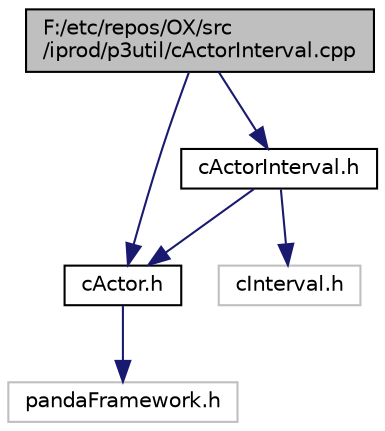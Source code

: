 digraph "F:/etc/repos/OX/src/iprod/p3util/cActorInterval.cpp"
{
  edge [fontname="Helvetica",fontsize="10",labelfontname="Helvetica",labelfontsize="10"];
  node [fontname="Helvetica",fontsize="10",shape=record];
  Node1 [label="F:/etc/repos/OX/src\l/iprod/p3util/cActorInterval.cpp",height=0.2,width=0.4,color="black", fillcolor="grey75", style="filled" fontcolor="black"];
  Node1 -> Node2 [color="midnightblue",fontsize="10",style="solid",fontname="Helvetica"];
  Node2 [label="cActor.h",height=0.2,width=0.4,color="black", fillcolor="white", style="filled",URL="$c_actor_8h.html"];
  Node2 -> Node3 [color="midnightblue",fontsize="10",style="solid",fontname="Helvetica"];
  Node3 [label="pandaFramework.h",height=0.2,width=0.4,color="grey75", fillcolor="white", style="filled"];
  Node1 -> Node4 [color="midnightblue",fontsize="10",style="solid",fontname="Helvetica"];
  Node4 [label="cActorInterval.h",height=0.2,width=0.4,color="black", fillcolor="white", style="filled",URL="$c_actor_interval_8h.html"];
  Node4 -> Node5 [color="midnightblue",fontsize="10",style="solid",fontname="Helvetica"];
  Node5 [label="cInterval.h",height=0.2,width=0.4,color="grey75", fillcolor="white", style="filled"];
  Node4 -> Node2 [color="midnightblue",fontsize="10",style="solid",fontname="Helvetica"];
}
